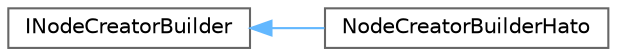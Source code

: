 digraph "クラス階層図"
{
 // LATEX_PDF_SIZE
  bgcolor="transparent";
  edge [fontname=Helvetica,fontsize=10,labelfontname=Helvetica,labelfontsize=10];
  node [fontname=Helvetica,fontsize=10,shape=box,height=0.2,width=0.4];
  rankdir="LR";
  Node0 [id="Node000000",label="INodeCreatorBuilder",height=0.2,width=0.4,color="grey40", fillcolor="white", style="filled",URL="$class_i_node_creator_builder.html",tooltip="INodeCreatorを生成するためのビルダークラス"];
  Node0 -> Node1 [id="edge14_Node000000_Node000001",dir="back",color="steelblue1",style="solid",tooltip=" "];
  Node1 [id="Node000001",label="NodeCreatorBuilderHato",height=0.2,width=0.4,color="grey40", fillcolor="white", style="filled",URL="$class_node_creator_builder_hato.html",tooltip=" "];
}
